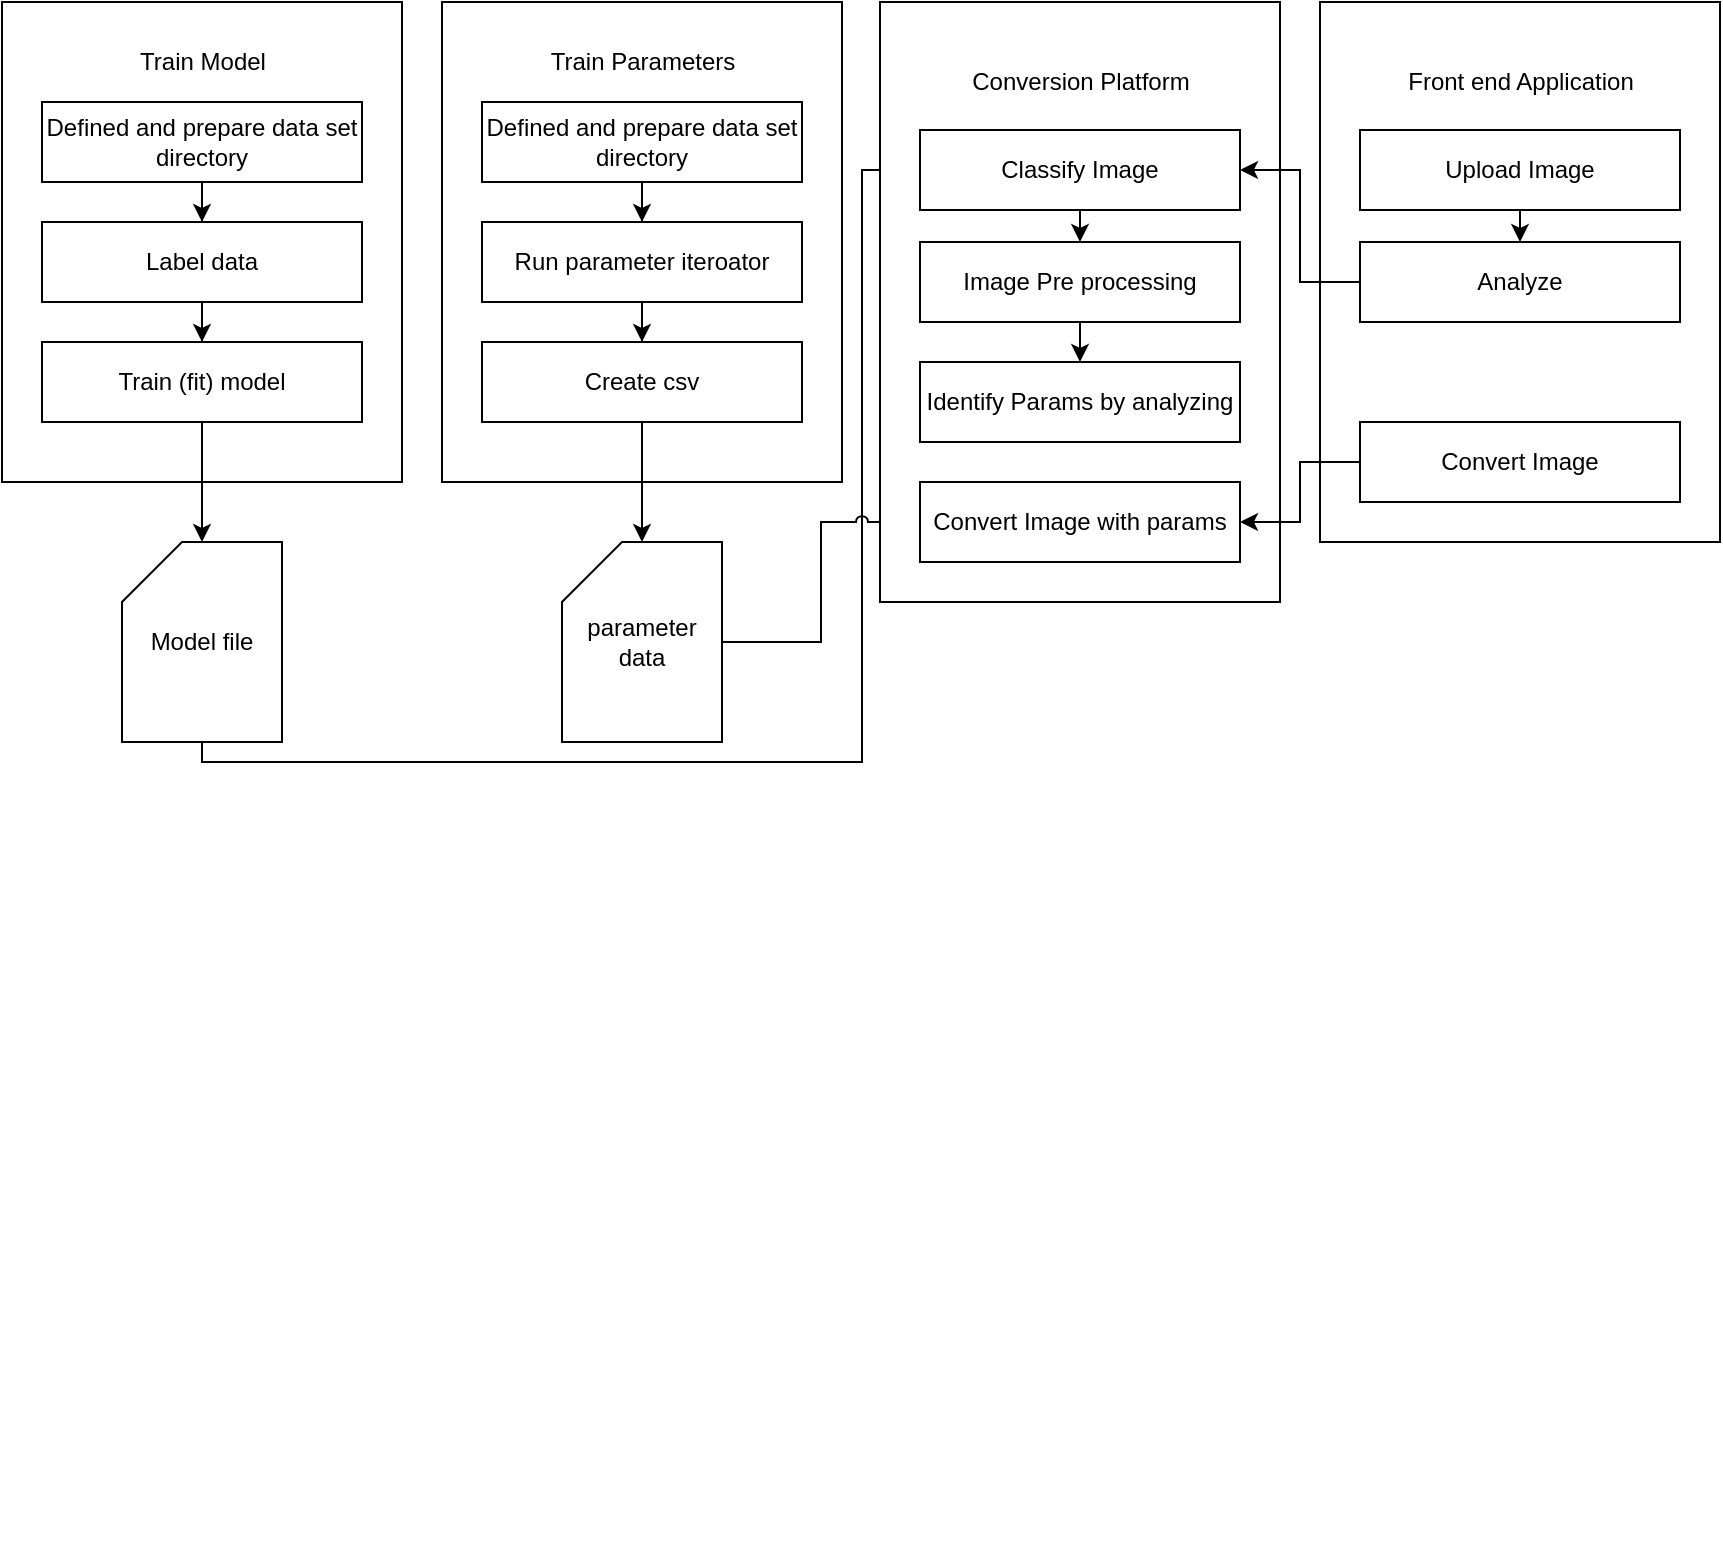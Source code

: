 <mxfile version="13.0.6" type="device"><diagram id="8n_HCKA1RCjyEcNQWoGf" name="Page-1"><mxGraphModel dx="920" dy="1406" grid="1" gridSize="10" guides="1" tooltips="1" connect="1" arrows="1" fold="1" page="1" pageScale="1" pageWidth="827" pageHeight="1169" math="0" shadow="0"><root><mxCell id="0"/><mxCell id="1" parent="0"/><mxCell id="BMwHvJlzv-oZ8JONuqy3-1" value="" style="rounded=0;whiteSpace=wrap;html=1;" vertex="1" parent="1"><mxGeometry x="60" y="30" width="200" height="240" as="geometry"/></mxCell><mxCell id="BMwHvJlzv-oZ8JONuqy3-29" style="edgeStyle=orthogonalEdgeStyle;rounded=0;orthogonalLoop=1;jettySize=auto;html=1;entryX=0.5;entryY=0;entryDx=0;entryDy=0;" edge="1" parent="1" source="BMwHvJlzv-oZ8JONuqy3-2" target="BMwHvJlzv-oZ8JONuqy3-4"><mxGeometry relative="1" as="geometry"/></mxCell><mxCell id="BMwHvJlzv-oZ8JONuqy3-2" value="Defined and prepare data set directory" style="rounded=0;whiteSpace=wrap;html=1;" vertex="1" parent="1"><mxGeometry x="80" y="80" width="160" height="40" as="geometry"/></mxCell><mxCell id="BMwHvJlzv-oZ8JONuqy3-30" style="edgeStyle=orthogonalEdgeStyle;rounded=0;orthogonalLoop=1;jettySize=auto;html=1;" edge="1" parent="1" source="BMwHvJlzv-oZ8JONuqy3-4" target="BMwHvJlzv-oZ8JONuqy3-5"><mxGeometry relative="1" as="geometry"/></mxCell><mxCell id="BMwHvJlzv-oZ8JONuqy3-4" value="Label data" style="rounded=0;whiteSpace=wrap;html=1;" vertex="1" parent="1"><mxGeometry x="80" y="140" width="160" height="40" as="geometry"/></mxCell><mxCell id="BMwHvJlzv-oZ8JONuqy3-31" style="edgeStyle=orthogonalEdgeStyle;rounded=0;orthogonalLoop=1;jettySize=auto;html=1;entryX=0.5;entryY=0;entryDx=0;entryDy=0;entryPerimeter=0;" edge="1" parent="1" source="BMwHvJlzv-oZ8JONuqy3-5" target="BMwHvJlzv-oZ8JONuqy3-15"><mxGeometry relative="1" as="geometry"/></mxCell><mxCell id="BMwHvJlzv-oZ8JONuqy3-5" value="Train (fit) model" style="rounded=0;whiteSpace=wrap;html=1;" vertex="1" parent="1"><mxGeometry x="80" y="200" width="160" height="40" as="geometry"/></mxCell><mxCell id="BMwHvJlzv-oZ8JONuqy3-9" value="Train Model" style="text;html=1;align=center;verticalAlign=middle;resizable=0;points=[];autosize=1;" vertex="1" parent="1"><mxGeometry x="120" y="50" width="80" height="20" as="geometry"/></mxCell><mxCell id="BMwHvJlzv-oZ8JONuqy3-10" value="" style="rounded=0;whiteSpace=wrap;html=1;" vertex="1" parent="1"><mxGeometry x="280" y="30" width="200" height="240" as="geometry"/></mxCell><mxCell id="BMwHvJlzv-oZ8JONuqy3-32" style="edgeStyle=orthogonalEdgeStyle;rounded=0;orthogonalLoop=1;jettySize=auto;html=1;" edge="1" parent="1" source="BMwHvJlzv-oZ8JONuqy3-11" target="BMwHvJlzv-oZ8JONuqy3-12"><mxGeometry relative="1" as="geometry"/></mxCell><mxCell id="BMwHvJlzv-oZ8JONuqy3-11" value="Defined and prepare data set directory" style="rounded=0;whiteSpace=wrap;html=1;" vertex="1" parent="1"><mxGeometry x="300" y="80" width="160" height="40" as="geometry"/></mxCell><mxCell id="BMwHvJlzv-oZ8JONuqy3-33" style="edgeStyle=orthogonalEdgeStyle;rounded=0;orthogonalLoop=1;jettySize=auto;html=1;" edge="1" parent="1" source="BMwHvJlzv-oZ8JONuqy3-12" target="BMwHvJlzv-oZ8JONuqy3-13"><mxGeometry relative="1" as="geometry"/></mxCell><mxCell id="BMwHvJlzv-oZ8JONuqy3-12" value="Run parameter iteroator" style="rounded=0;whiteSpace=wrap;html=1;" vertex="1" parent="1"><mxGeometry x="300" y="140" width="160" height="40" as="geometry"/></mxCell><mxCell id="BMwHvJlzv-oZ8JONuqy3-34" style="edgeStyle=orthogonalEdgeStyle;rounded=0;orthogonalLoop=1;jettySize=auto;html=1;" edge="1" parent="1" source="BMwHvJlzv-oZ8JONuqy3-13" target="BMwHvJlzv-oZ8JONuqy3-16"><mxGeometry relative="1" as="geometry"/></mxCell><mxCell id="BMwHvJlzv-oZ8JONuqy3-13" value="Create csv" style="rounded=0;whiteSpace=wrap;html=1;" vertex="1" parent="1"><mxGeometry x="300" y="200" width="160" height="40" as="geometry"/></mxCell><mxCell id="BMwHvJlzv-oZ8JONuqy3-14" value="Train Parameters" style="text;html=1;align=center;verticalAlign=middle;resizable=0;points=[];autosize=1;" vertex="1" parent="1"><mxGeometry x="325" y="50" width="110" height="20" as="geometry"/></mxCell><mxCell id="BMwHvJlzv-oZ8JONuqy3-46" style="edgeStyle=orthogonalEdgeStyle;rounded=0;jumpStyle=arc;orthogonalLoop=1;jettySize=auto;html=1;entryX=0;entryY=0.5;entryDx=0;entryDy=0;" edge="1" parent="1" source="BMwHvJlzv-oZ8JONuqy3-15" target="BMwHvJlzv-oZ8JONuqy3-3"><mxGeometry relative="1" as="geometry"><Array as="points"><mxPoint x="160" y="410"/><mxPoint x="490" y="410"/><mxPoint x="490" y="114"/></Array></mxGeometry></mxCell><mxCell id="BMwHvJlzv-oZ8JONuqy3-15" value="Model file" style="shape=card;whiteSpace=wrap;html=1;" vertex="1" parent="1"><mxGeometry x="120" y="300" width="80" height="100" as="geometry"/></mxCell><mxCell id="BMwHvJlzv-oZ8JONuqy3-47" style="edgeStyle=orthogonalEdgeStyle;rounded=0;jumpStyle=arc;orthogonalLoop=1;jettySize=auto;html=1;entryX=0;entryY=0.5;entryDx=0;entryDy=0;" edge="1" parent="1" source="BMwHvJlzv-oZ8JONuqy3-16" target="BMwHvJlzv-oZ8JONuqy3-23"><mxGeometry relative="1" as="geometry"/></mxCell><mxCell id="BMwHvJlzv-oZ8JONuqy3-16" value="parameter data" style="shape=card;whiteSpace=wrap;html=1;" vertex="1" parent="1"><mxGeometry x="340" y="300" width="80" height="100" as="geometry"/></mxCell><mxCell id="BMwHvJlzv-oZ8JONuqy3-36" value="" style="group" vertex="1" connectable="0" parent="1"><mxGeometry x="719" y="30" width="200" height="300" as="geometry"/></mxCell><mxCell id="BMwHvJlzv-oZ8JONuqy3-24" value="" style="rounded=0;whiteSpace=wrap;html=1;" vertex="1" parent="BMwHvJlzv-oZ8JONuqy3-36"><mxGeometry width="200" height="270" as="geometry"/></mxCell><mxCell id="BMwHvJlzv-oZ8JONuqy3-25" value="Front end Application" style="text;html=1;align=center;verticalAlign=middle;resizable=0;points=[];autosize=1;" vertex="1" parent="BMwHvJlzv-oZ8JONuqy3-36"><mxGeometry x="35" y="30" width="130" height="20" as="geometry"/></mxCell><mxCell id="BMwHvJlzv-oZ8JONuqy3-42" style="edgeStyle=none;rounded=0;orthogonalLoop=1;jettySize=auto;html=1;entryX=0.5;entryY=0;entryDx=0;entryDy=0;" edge="1" parent="BMwHvJlzv-oZ8JONuqy3-36" source="BMwHvJlzv-oZ8JONuqy3-26" target="BMwHvJlzv-oZ8JONuqy3-27"><mxGeometry relative="1" as="geometry"/></mxCell><mxCell id="BMwHvJlzv-oZ8JONuqy3-26" value="Upload Image" style="rounded=0;whiteSpace=wrap;html=1;" vertex="1" parent="BMwHvJlzv-oZ8JONuqy3-36"><mxGeometry x="20" y="64" width="160" height="40" as="geometry"/></mxCell><mxCell id="BMwHvJlzv-oZ8JONuqy3-27" value="Analyze" style="rounded=0;whiteSpace=wrap;html=1;" vertex="1" parent="BMwHvJlzv-oZ8JONuqy3-36"><mxGeometry x="20" y="120" width="160" height="40" as="geometry"/></mxCell><mxCell id="BMwHvJlzv-oZ8JONuqy3-28" value="Convert Image" style="rounded=0;whiteSpace=wrap;html=1;" vertex="1" parent="BMwHvJlzv-oZ8JONuqy3-36"><mxGeometry x="20" y="210" width="160" height="40" as="geometry"/></mxCell><mxCell id="BMwHvJlzv-oZ8JONuqy3-37" value="&amp;nbsp;" style="text;html=1;align=center;verticalAlign=middle;resizable=0;points=[];autosize=1;" vertex="1" parent="1"><mxGeometry x="479" y="779" width="20" height="20" as="geometry"/></mxCell><mxCell id="BMwHvJlzv-oZ8JONuqy3-18" value="" style="rounded=0;whiteSpace=wrap;html=1;" vertex="1" parent="1"><mxGeometry x="499" y="30" width="200" height="300" as="geometry"/></mxCell><mxCell id="BMwHvJlzv-oZ8JONuqy3-40" style="edgeStyle=none;rounded=0;orthogonalLoop=1;jettySize=auto;html=1;" edge="1" parent="1" source="BMwHvJlzv-oZ8JONuqy3-3" target="BMwHvJlzv-oZ8JONuqy3-21"><mxGeometry relative="1" as="geometry"/></mxCell><mxCell id="BMwHvJlzv-oZ8JONuqy3-3" value="Classify Image" style="rounded=0;whiteSpace=wrap;html=1;" vertex="1" parent="1"><mxGeometry x="519" y="94" width="160" height="40" as="geometry"/></mxCell><mxCell id="BMwHvJlzv-oZ8JONuqy3-19" value="Conversion Platform" style="text;html=1;align=center;verticalAlign=middle;resizable=0;points=[];autosize=1;" vertex="1" parent="1"><mxGeometry x="539" y="60" width="120" height="20" as="geometry"/></mxCell><mxCell id="BMwHvJlzv-oZ8JONuqy3-41" style="edgeStyle=none;rounded=0;orthogonalLoop=1;jettySize=auto;html=1;" edge="1" parent="1" source="BMwHvJlzv-oZ8JONuqy3-21" target="BMwHvJlzv-oZ8JONuqy3-22"><mxGeometry relative="1" as="geometry"/></mxCell><mxCell id="BMwHvJlzv-oZ8JONuqy3-21" value="Image Pre processing" style="rounded=0;whiteSpace=wrap;html=1;" vertex="1" parent="1"><mxGeometry x="519" y="150" width="160" height="40" as="geometry"/></mxCell><mxCell id="BMwHvJlzv-oZ8JONuqy3-22" value="Identify Params by analyzing" style="rounded=0;whiteSpace=wrap;html=1;" vertex="1" parent="1"><mxGeometry x="519" y="210" width="160" height="40" as="geometry"/></mxCell><mxCell id="BMwHvJlzv-oZ8JONuqy3-23" value="Convert Image with params" style="rounded=0;whiteSpace=wrap;html=1;" vertex="1" parent="1"><mxGeometry x="519" y="270" width="160" height="40" as="geometry"/></mxCell><mxCell id="BMwHvJlzv-oZ8JONuqy3-49" style="edgeStyle=orthogonalEdgeStyle;rounded=0;jumpStyle=arc;orthogonalLoop=1;jettySize=auto;html=1;entryX=1;entryY=0.5;entryDx=0;entryDy=0;" edge="1" parent="1" source="BMwHvJlzv-oZ8JONuqy3-27" target="BMwHvJlzv-oZ8JONuqy3-3"><mxGeometry relative="1" as="geometry"/></mxCell><mxCell id="BMwHvJlzv-oZ8JONuqy3-50" style="edgeStyle=orthogonalEdgeStyle;rounded=0;jumpStyle=arc;orthogonalLoop=1;jettySize=auto;html=1;entryX=1;entryY=0.5;entryDx=0;entryDy=0;" edge="1" parent="1" source="BMwHvJlzv-oZ8JONuqy3-28" target="BMwHvJlzv-oZ8JONuqy3-23"><mxGeometry relative="1" as="geometry"/></mxCell></root></mxGraphModel></diagram></mxfile>